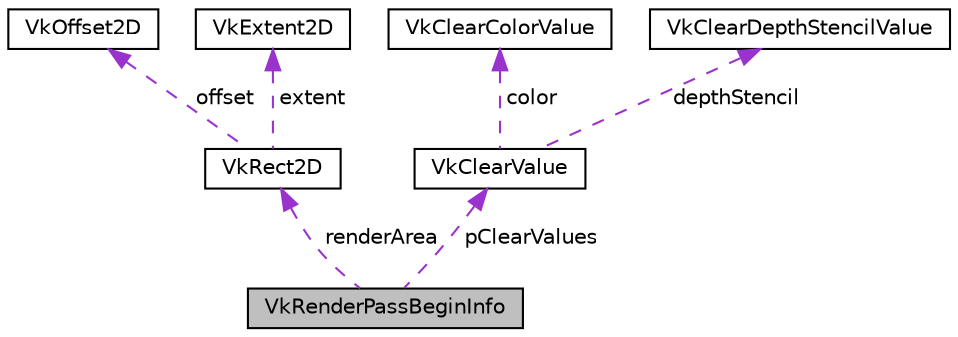 digraph "VkRenderPassBeginInfo"
{
 // LATEX_PDF_SIZE
  edge [fontname="Helvetica",fontsize="10",labelfontname="Helvetica",labelfontsize="10"];
  node [fontname="Helvetica",fontsize="10",shape=record];
  Node1 [label="VkRenderPassBeginInfo",height=0.2,width=0.4,color="black", fillcolor="grey75", style="filled", fontcolor="black",tooltip=" "];
  Node2 -> Node1 [dir="back",color="darkorchid3",fontsize="10",style="dashed",label=" renderArea" ,fontname="Helvetica"];
  Node2 [label="VkRect2D",height=0.2,width=0.4,color="black", fillcolor="white", style="filled",URL="$structVkRect2D.html",tooltip=" "];
  Node3 -> Node2 [dir="back",color="darkorchid3",fontsize="10",style="dashed",label=" offset" ,fontname="Helvetica"];
  Node3 [label="VkOffset2D",height=0.2,width=0.4,color="black", fillcolor="white", style="filled",URL="$structVkOffset2D.html",tooltip=" "];
  Node4 -> Node2 [dir="back",color="darkorchid3",fontsize="10",style="dashed",label=" extent" ,fontname="Helvetica"];
  Node4 [label="VkExtent2D",height=0.2,width=0.4,color="black", fillcolor="white", style="filled",URL="$structVkExtent2D.html",tooltip=" "];
  Node5 -> Node1 [dir="back",color="darkorchid3",fontsize="10",style="dashed",label=" pClearValues" ,fontname="Helvetica"];
  Node5 [label="VkClearValue",height=0.2,width=0.4,color="black", fillcolor="white", style="filled",URL="$unionVkClearValue.html",tooltip=" "];
  Node6 -> Node5 [dir="back",color="darkorchid3",fontsize="10",style="dashed",label=" color" ,fontname="Helvetica"];
  Node6 [label="VkClearColorValue",height=0.2,width=0.4,color="black", fillcolor="white", style="filled",URL="$unionVkClearColorValue.html",tooltip=" "];
  Node7 -> Node5 [dir="back",color="darkorchid3",fontsize="10",style="dashed",label=" depthStencil" ,fontname="Helvetica"];
  Node7 [label="VkClearDepthStencilValue",height=0.2,width=0.4,color="black", fillcolor="white", style="filled",URL="$structVkClearDepthStencilValue.html",tooltip=" "];
}
